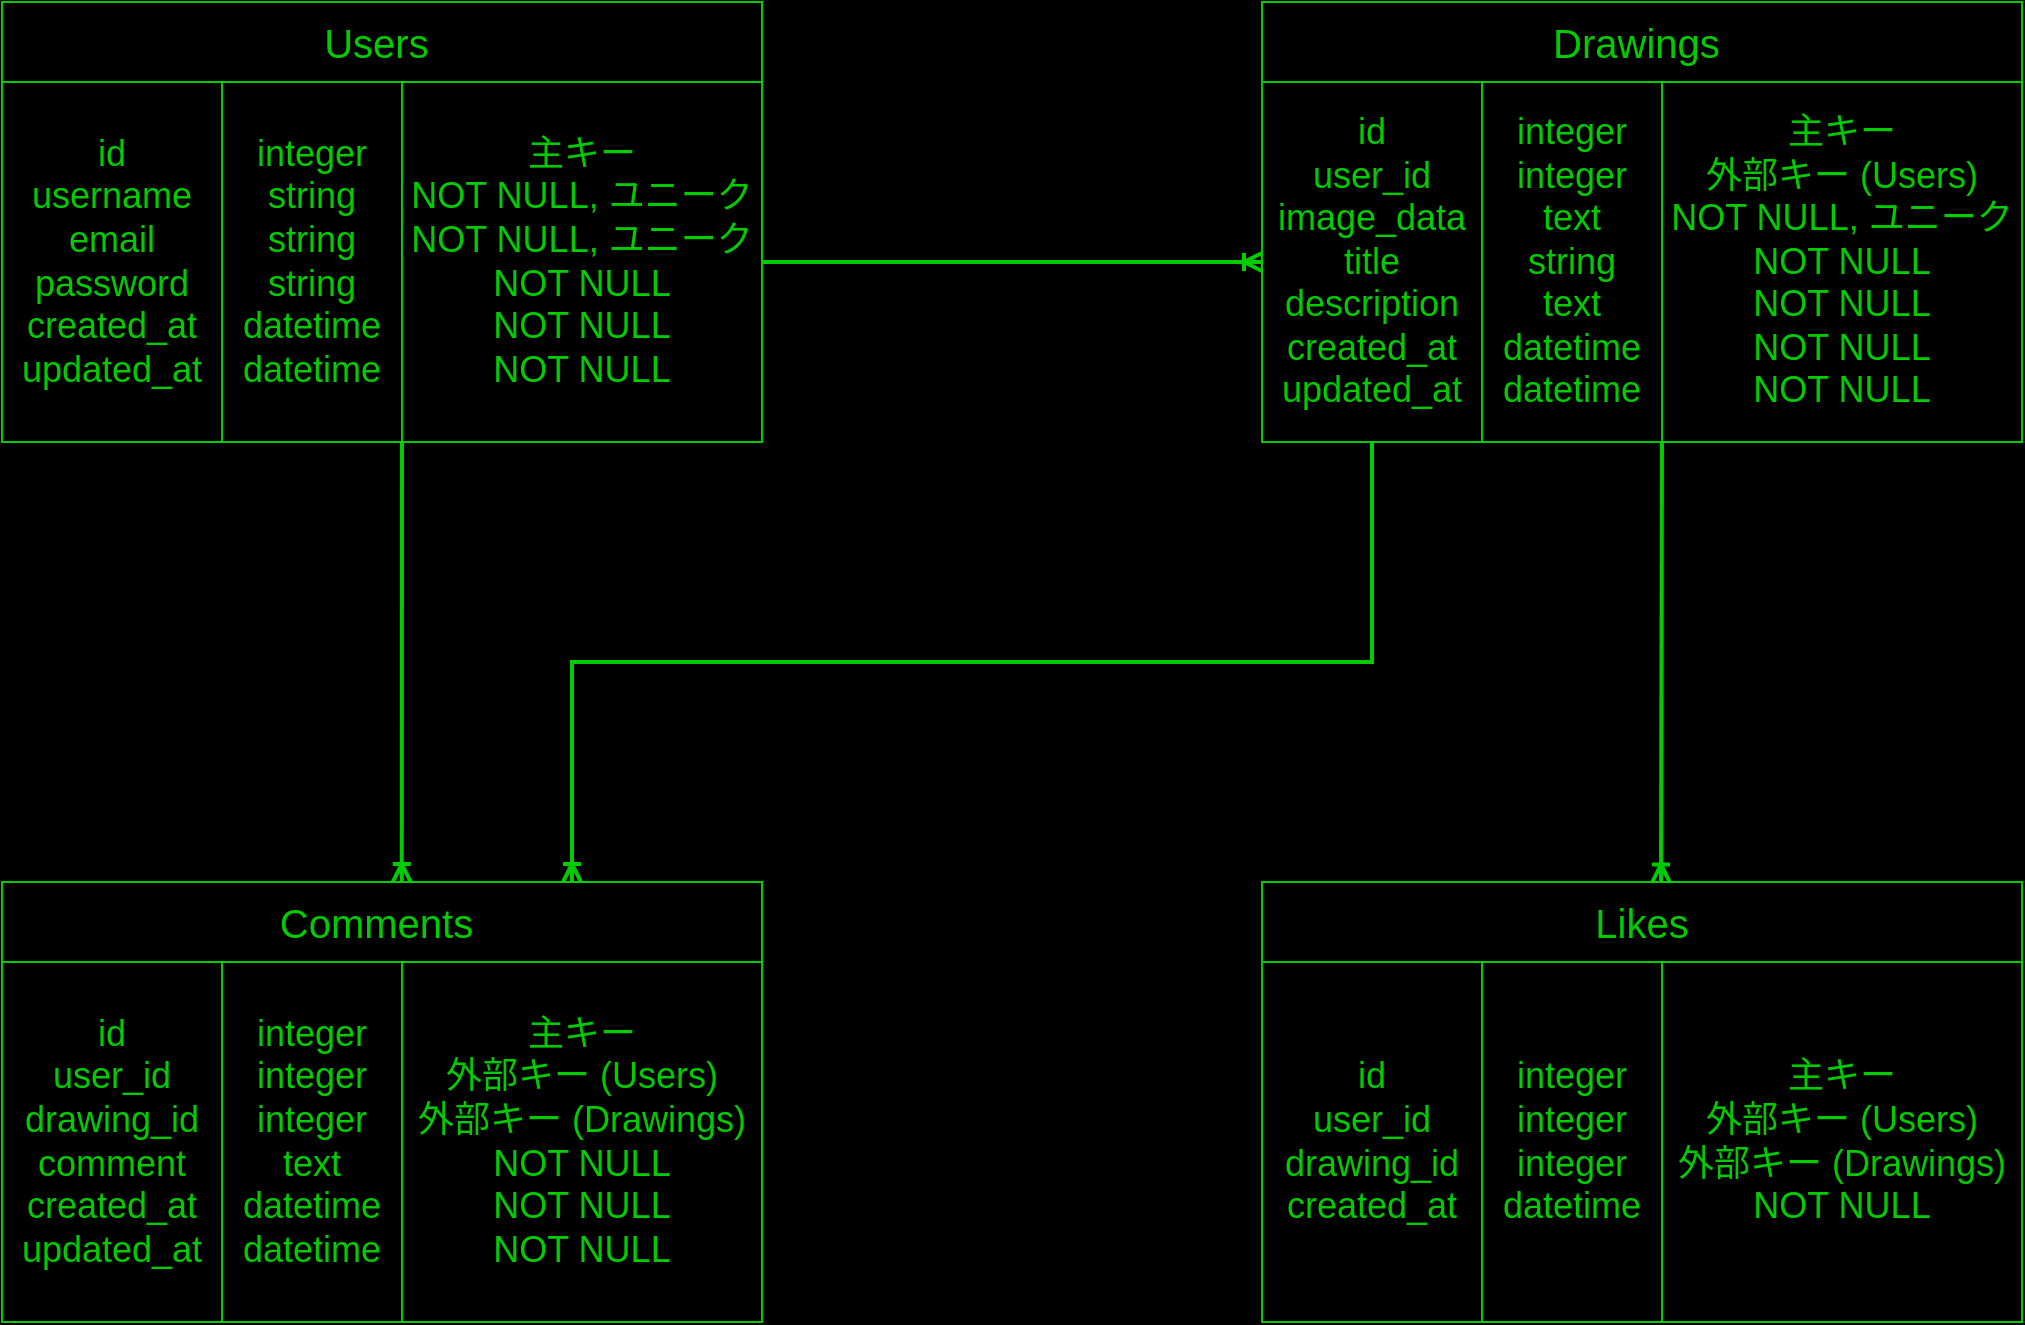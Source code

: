 <mxfile>
    <diagram id="JvyHsSDo-ob5-mI9ohZV" name="ページ1">
        <mxGraphModel dx="1189" dy="804" grid="0" gridSize="10" guides="1" tooltips="1" connect="1" arrows="1" fold="1" page="1" pageScale="1" pageWidth="827" pageHeight="1169" background="#000000" math="0" shadow="0">
            <root>
                <mxCell id="0"/>
                <mxCell id="1" parent="0"/>
                <mxCell id="2" value="&lt;font style=&quot;font-size: 20px;&quot;&gt;Users&amp;nbsp;&lt;/font&gt;" style="whiteSpace=wrap;html=1;fillColor=none;shadow=0;strokeColor=#00CC00;fontColor=#00CC00;" vertex="1" parent="1">
                    <mxGeometry x="80" y="40" width="380" height="40" as="geometry"/>
                </mxCell>
                <mxCell id="3" value="&lt;p style=&quot;line-height: 120%;&quot;&gt;&lt;/p&gt;&lt;font style=&quot;&quot;&gt;&lt;div style=&quot;&quot;&gt;id&lt;/div&gt;&lt;div style=&quot;&quot;&gt;username&lt;/div&gt;&lt;div style=&quot;&quot;&gt;email&lt;/div&gt;&lt;div style=&quot;&quot;&gt;password&lt;/div&gt;&lt;div style=&quot;&quot;&gt;created_at&lt;/div&gt;&lt;div style=&quot;&quot;&gt;updated_at&lt;/div&gt;&lt;/font&gt;&lt;p&gt;&lt;/p&gt;" style="whiteSpace=wrap;html=1;fontSize=18;fillColor=none;align=center;shadow=0;strokeColor=#00CC00;fontColor=#00CC00;" vertex="1" parent="1">
                    <mxGeometry x="80" y="80" width="110" height="180" as="geometry"/>
                </mxCell>
                <mxCell id="12" style="edgeStyle=none;html=1;exitX=1;exitY=1;exitDx=0;exitDy=0;entryX=0.526;entryY=0;entryDx=0;entryDy=0;entryPerimeter=0;fontSize=20;fontColor=#00CC00;strokeWidth=2;endArrow=ERoneToMany;endFill=0;shadow=0;fillColor=none;strokeColor=#00CC00;" edge="1" parent="1" source="5" target="8">
                    <mxGeometry relative="1" as="geometry"/>
                </mxCell>
                <mxCell id="5" value="&lt;div style=&quot;&quot;&gt;&lt;font style=&quot;font-size: 18px;&quot;&gt;integer&lt;/font&gt;&lt;/div&gt;&lt;div style=&quot;&quot;&gt;&lt;font style=&quot;font-size: 18px;&quot;&gt;string&lt;/font&gt;&lt;/div&gt;&lt;div style=&quot;&quot;&gt;&lt;font style=&quot;font-size: 18px;&quot;&gt;string&lt;/font&gt;&lt;/div&gt;&lt;div style=&quot;&quot;&gt;&lt;font style=&quot;font-size: 18px;&quot;&gt;string&lt;/font&gt;&lt;/div&gt;&lt;div style=&quot;&quot;&gt;&lt;font style=&quot;font-size: 18px;&quot;&gt;datetime&lt;/font&gt;&lt;/div&gt;&lt;div style=&quot;&quot;&gt;&lt;font style=&quot;font-size: 18px;&quot;&gt;datetime&lt;/font&gt;&lt;/div&gt;" style="whiteSpace=wrap;html=1;fontSize=18;fillColor=none;align=center;shadow=0;strokeColor=#00CC00;fontColor=#00CC00;" vertex="1" parent="1">
                    <mxGeometry x="190" y="80" width="90" height="180" as="geometry"/>
                </mxCell>
                <mxCell id="22" style="edgeStyle=none;html=1;exitX=1;exitY=0.5;exitDx=0;exitDy=0;entryX=0;entryY=0.5;entryDx=0;entryDy=0;strokeWidth=2;fontSize=20;fontColor=#00CC00;endArrow=ERoneToMany;endFill=0;shadow=0;fillColor=none;strokeColor=#00CC00;" edge="1" parent="1" source="6" target="15">
                    <mxGeometry relative="1" as="geometry"/>
                </mxCell>
                <mxCell id="6" value="主キー&lt;br&gt;NOT NULL, ユニーク&lt;br&gt;NOT NULL, ユニーク&lt;br&gt;NOT NULL&lt;br&gt;NOT NULL&lt;br&gt;NOT NULL" style="whiteSpace=wrap;html=1;fontSize=18;fillColor=none;shadow=0;strokeColor=#00CC00;fontColor=#00CC00;" vertex="1" parent="1">
                    <mxGeometry x="280" y="80" width="180" height="180" as="geometry"/>
                </mxCell>
                <mxCell id="8" value="&lt;font style=&quot;font-size: 20px;&quot;&gt;Comments&amp;nbsp;&lt;/font&gt;" style="whiteSpace=wrap;html=1;fillColor=none;shadow=0;strokeColor=#00CC00;fontColor=#00CC00;" vertex="1" parent="1">
                    <mxGeometry x="80" y="480" width="380" height="40" as="geometry"/>
                </mxCell>
                <mxCell id="9" value="&lt;p style=&quot;line-height: 120%;&quot;&gt;&lt;/p&gt;&lt;font style=&quot;&quot;&gt;&lt;div style=&quot;&quot;&gt;id&lt;/div&gt;&lt;div style=&quot;&quot;&gt;user_id&lt;/div&gt;drawing_id&lt;br&gt;comment&lt;br&gt;created_at&lt;div style=&quot;&quot;&gt;&lt;span style=&quot;background-color: initial;&quot;&gt;updated_at&lt;/span&gt;&lt;br&gt;&lt;/div&gt;&lt;/font&gt;&lt;p&gt;&lt;/p&gt;" style="whiteSpace=wrap;html=1;fontSize=18;fillColor=none;align=center;shadow=0;strokeColor=#00CC00;fontColor=#00CC00;" vertex="1" parent="1">
                    <mxGeometry x="80" y="520" width="110" height="180" as="geometry"/>
                </mxCell>
                <mxCell id="10" value="&lt;div style=&quot;&quot;&gt;&lt;font style=&quot;font-size: 18px;&quot;&gt;integer&lt;/font&gt;&lt;/div&gt;integer&lt;div style=&quot;&quot;&gt;integer&lt;br&gt;&lt;/div&gt;&lt;div style=&quot;&quot;&gt;&lt;font style=&quot;font-size: 18px;&quot;&gt;text&lt;/font&gt;&lt;/div&gt;&lt;div style=&quot;&quot;&gt;&lt;font style=&quot;font-size: 18px;&quot;&gt;datetime&lt;/font&gt;&lt;/div&gt;&lt;div style=&quot;&quot;&gt;&lt;font style=&quot;font-size: 18px;&quot;&gt;datetime&lt;/font&gt;&lt;/div&gt;" style="whiteSpace=wrap;html=1;fontSize=18;fillColor=none;align=center;shadow=0;strokeColor=#00CC00;fontColor=#00CC00;" vertex="1" parent="1">
                    <mxGeometry x="190" y="520" width="90" height="180" as="geometry"/>
                </mxCell>
                <mxCell id="11" value="&lt;div&gt;主キー&lt;/div&gt;&lt;div&gt;外部キー (Users)&lt;/div&gt;&lt;div&gt;外部キー (Drawings)&lt;/div&gt;&lt;div&gt;NOT NULL&lt;/div&gt;&lt;div&gt;NOT NULL&lt;/div&gt;&lt;div&gt;NOT NULL&lt;/div&gt;" style="whiteSpace=wrap;html=1;fontSize=18;fillColor=none;shadow=0;strokeColor=#00CC00;fontColor=#00CC00;" vertex="1" parent="1">
                    <mxGeometry x="280" y="520" width="180" height="180" as="geometry"/>
                </mxCell>
                <mxCell id="14" value="&lt;font style=&quot;font-size: 20px;&quot;&gt;Drawings&amp;nbsp;&lt;/font&gt;" style="whiteSpace=wrap;html=1;fillColor=none;shadow=0;strokeColor=#00CC00;fontColor=#00CC00;" vertex="1" parent="1">
                    <mxGeometry x="710" y="40" width="380" height="40" as="geometry"/>
                </mxCell>
                <mxCell id="27" style="edgeStyle=orthogonalEdgeStyle;rounded=0;html=1;exitX=0.5;exitY=1;exitDx=0;exitDy=0;entryX=0.75;entryY=0;entryDx=0;entryDy=0;strokeWidth=2;fontSize=20;fontColor=#00CC00;endArrow=ERoneToMany;endFill=0;shadow=0;fillColor=none;strokeColor=#00CC00;" edge="1" parent="1" source="15" target="8">
                    <mxGeometry relative="1" as="geometry"/>
                </mxCell>
                <mxCell id="15" value="&lt;p style=&quot;line-height: 120%;&quot;&gt;&lt;/p&gt;&lt;font style=&quot;&quot;&gt;&lt;div style=&quot;&quot;&gt;id&lt;/div&gt;&lt;div style=&quot;&quot;&gt;user_id&lt;/div&gt;&lt;div style=&quot;&quot;&gt;image_data&lt;/div&gt;&lt;div style=&quot;&quot;&gt;title&lt;/div&gt;&lt;div style=&quot;&quot;&gt;description&lt;br&gt;&lt;/div&gt;&lt;div style=&quot;&quot;&gt;created_at&lt;/div&gt;&lt;div style=&quot;&quot;&gt;updated_at&lt;/div&gt;&lt;/font&gt;&lt;p&gt;&lt;/p&gt;" style="whiteSpace=wrap;html=1;fontSize=18;fillColor=none;align=center;shadow=0;strokeColor=#00CC00;fontColor=#00CC00;" vertex="1" parent="1">
                    <mxGeometry x="710" y="80" width="110" height="180" as="geometry"/>
                </mxCell>
                <mxCell id="26" style="edgeStyle=none;rounded=0;html=1;exitX=1;exitY=1;exitDx=0;exitDy=0;entryX=0.525;entryY=0.007;entryDx=0;entryDy=0;entryPerimeter=0;strokeWidth=2;fontSize=20;fontColor=#00CC00;endArrow=ERoneToMany;endFill=0;shadow=0;fillColor=none;strokeColor=#00CC00;" edge="1" parent="1" source="16" target="18">
                    <mxGeometry relative="1" as="geometry"/>
                </mxCell>
                <mxCell id="16" value="&lt;div style=&quot;&quot;&gt;&lt;font style=&quot;font-size: 18px;&quot;&gt;integer&lt;/font&gt;&lt;/div&gt;integer&lt;div style=&quot;&quot;&gt;text&lt;br&gt;&lt;/div&gt;&lt;div style=&quot;&quot;&gt;&lt;font style=&quot;font-size: 18px;&quot;&gt;string&lt;/font&gt;&lt;/div&gt;&lt;div style=&quot;&quot;&gt;&lt;font style=&quot;font-size: 18px;&quot;&gt;text&lt;br&gt;&lt;/font&gt;&lt;/div&gt;&lt;div style=&quot;&quot;&gt;&lt;font style=&quot;font-size: 18px;&quot;&gt;datetime&lt;/font&gt;&lt;/div&gt;&lt;div style=&quot;&quot;&gt;&lt;font style=&quot;font-size: 18px;&quot;&gt;datetime&lt;/font&gt;&lt;/div&gt;" style="whiteSpace=wrap;html=1;fontSize=18;fillColor=none;align=center;shadow=0;strokeColor=#00CC00;fontColor=#00CC00;" vertex="1" parent="1">
                    <mxGeometry x="820" y="80" width="90" height="180" as="geometry"/>
                </mxCell>
                <mxCell id="17" value="&lt;div&gt;主キー&lt;/div&gt;&lt;div&gt;外部キー (Users)&lt;/div&gt;&lt;div&gt;NOT NULL, ユニーク&lt;/div&gt;&lt;div&gt;NOT NULL&lt;/div&gt;&lt;div&gt;NOT NULL&lt;/div&gt;&lt;div&gt;NOT NULL&lt;/div&gt;&lt;div&gt;NOT NULL&lt;/div&gt;" style="whiteSpace=wrap;html=1;fontSize=18;fillColor=none;shadow=0;strokeColor=#00CC00;fontColor=#00CC00;" vertex="1" parent="1">
                    <mxGeometry x="910" y="80" width="180" height="180" as="geometry"/>
                </mxCell>
                <mxCell id="18" value="&lt;font&gt;&lt;span style=&quot;font-size: 20px;&quot;&gt;Likes&lt;/span&gt;&lt;/font&gt;" style="whiteSpace=wrap;html=1;fillColor=none;shadow=0;strokeColor=#00CC00;fontColor=#00CC00;" vertex="1" parent="1">
                    <mxGeometry x="710" y="480" width="380" height="40" as="geometry"/>
                </mxCell>
                <mxCell id="19" value="&lt;p style=&quot;line-height: 120%;&quot;&gt;&lt;/p&gt;&lt;font style=&quot;&quot;&gt;&lt;div style=&quot;&quot;&gt;id&lt;/div&gt;&lt;div style=&quot;&quot;&gt;user_id&lt;/div&gt;&lt;div style=&quot;&quot;&gt;drawing_id&lt;/div&gt;&lt;div style=&quot;&quot;&gt;created_at&lt;/div&gt;&lt;/font&gt;&lt;p&gt;&lt;/p&gt;" style="whiteSpace=wrap;html=1;fontSize=18;fillColor=none;align=center;shadow=0;strokeColor=#00CC00;fontColor=#00CC00;" vertex="1" parent="1">
                    <mxGeometry x="710" y="520" width="110" height="180" as="geometry"/>
                </mxCell>
                <mxCell id="20" value="&lt;div style=&quot;&quot;&gt;&lt;font style=&quot;font-size: 18px;&quot;&gt;integer&lt;/font&gt;&lt;/div&gt;integer&lt;div style=&quot;&quot;&gt;integer&lt;br&gt;&lt;/div&gt;&lt;div style=&quot;&quot;&gt;&lt;span style=&quot;background-color: initial;&quot;&gt;datetime&lt;/span&gt;&lt;/div&gt;" style="whiteSpace=wrap;html=1;fontSize=18;fillColor=none;align=center;shadow=0;strokeColor=#00CC00;fontColor=#00CC00;" vertex="1" parent="1">
                    <mxGeometry x="820" y="520" width="90" height="180" as="geometry"/>
                </mxCell>
                <mxCell id="21" value="&lt;div&gt;主キー&lt;/div&gt;&lt;div&gt;外部キー (Users)&lt;/div&gt;&lt;div&gt;外部キー (Drawings)&lt;/div&gt;&lt;div&gt;&lt;span style=&quot;background-color: initial;&quot;&gt;NOT NULL&lt;/span&gt;&lt;/div&gt;" style="whiteSpace=wrap;html=1;fontSize=18;fillColor=none;shadow=0;strokeColor=#00CC00;fontColor=#00CC00;" vertex="1" parent="1">
                    <mxGeometry x="910" y="520" width="180" height="180" as="geometry"/>
                </mxCell>
            </root>
        </mxGraphModel>
    </diagram>
</mxfile>